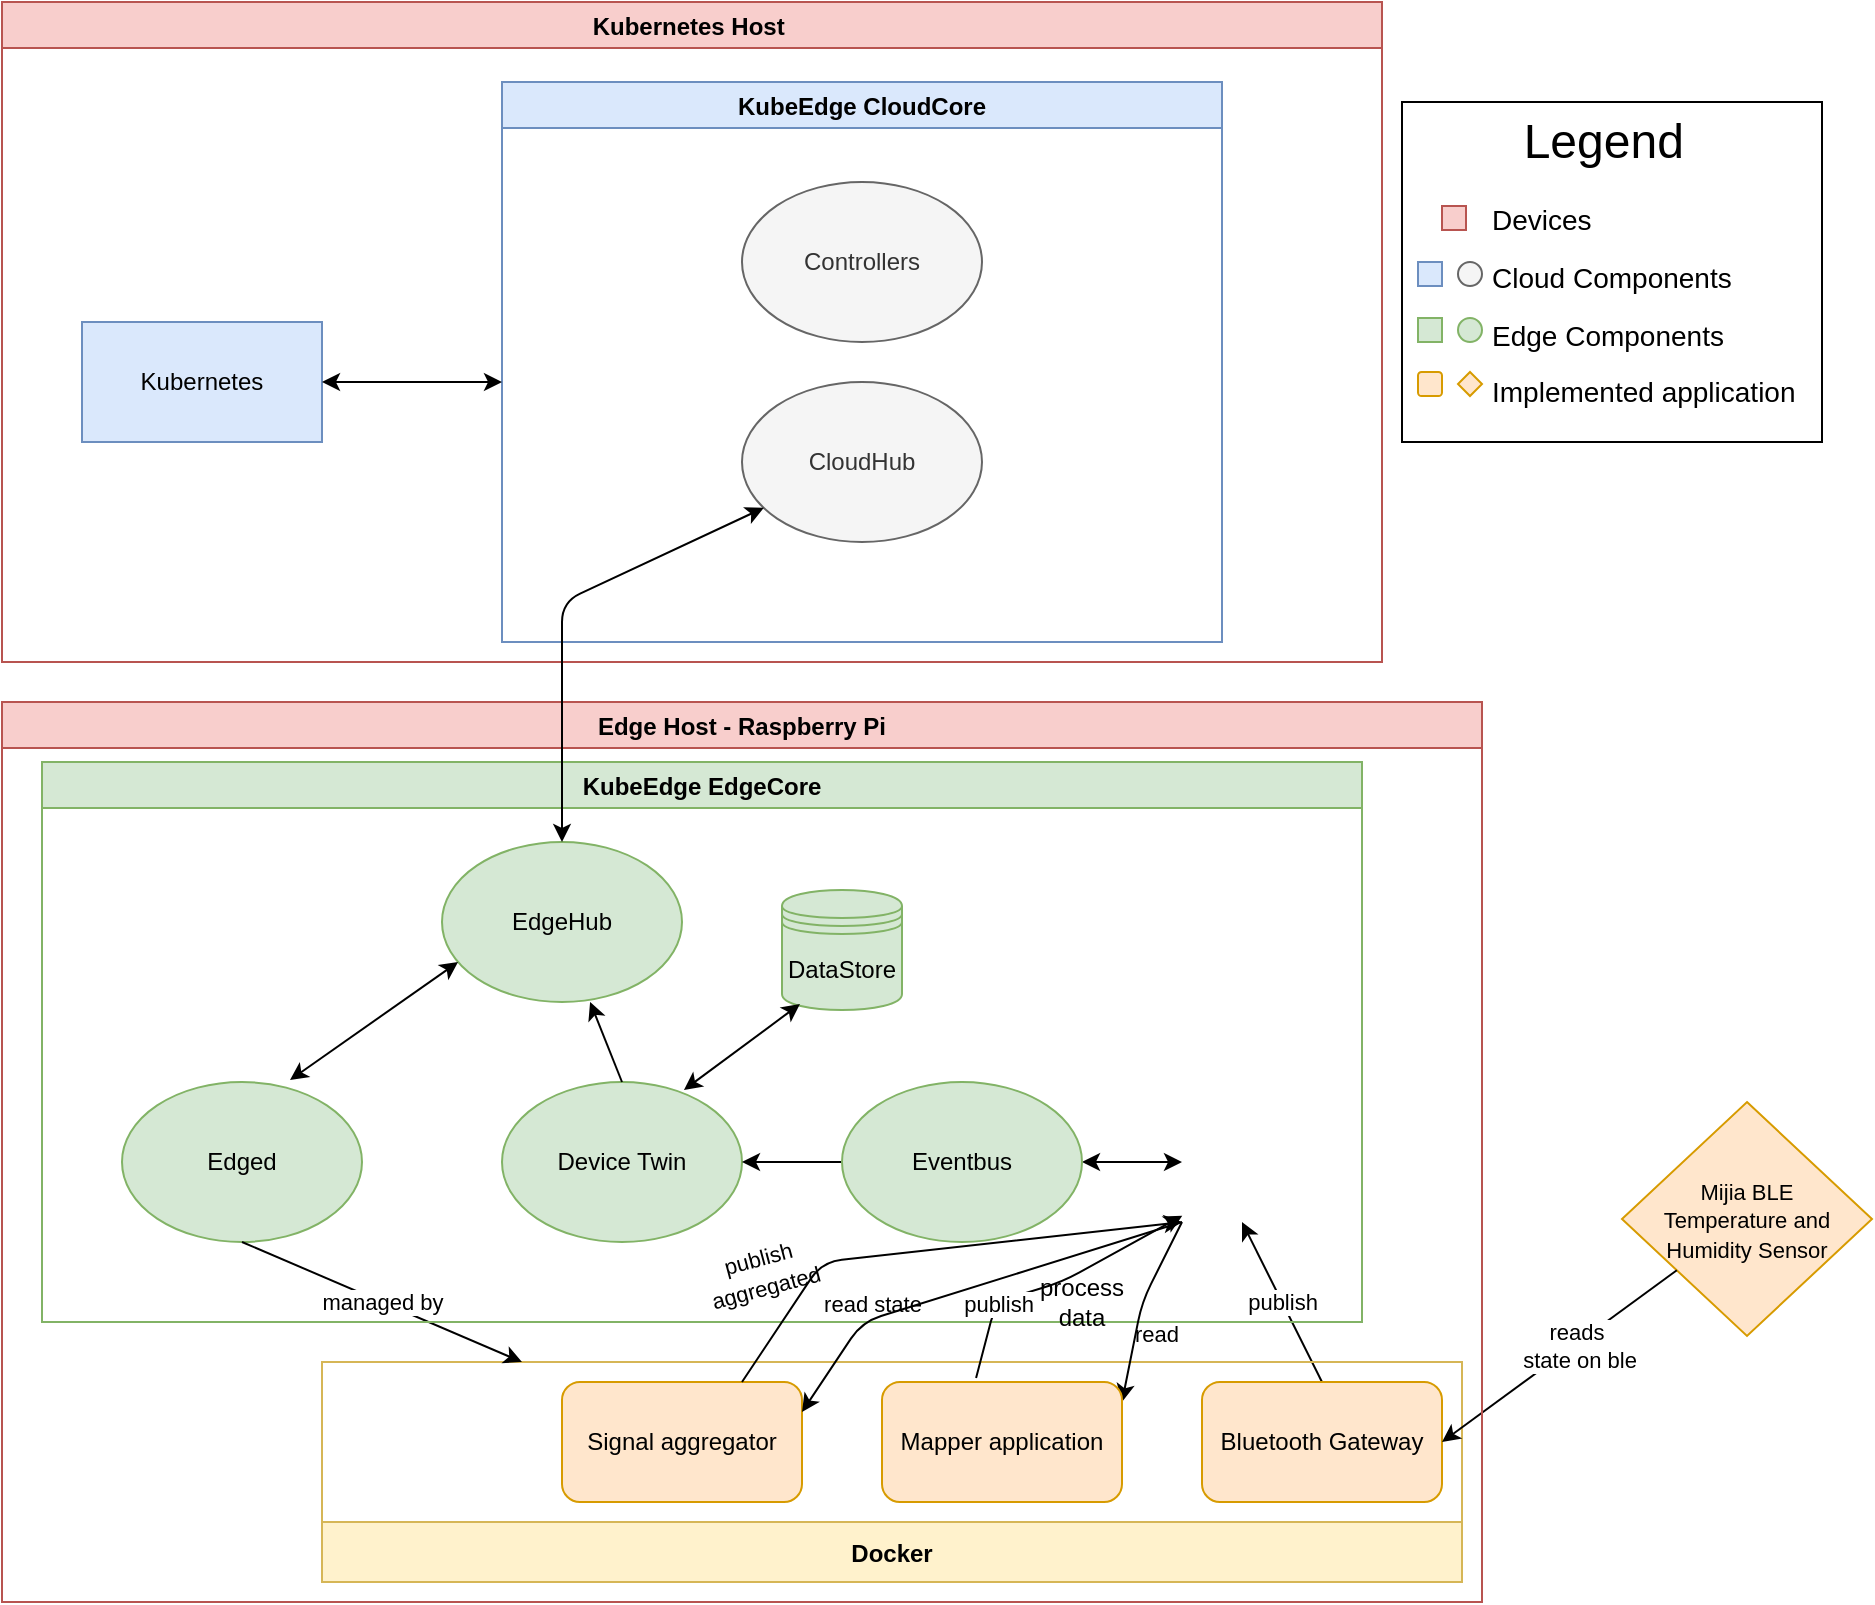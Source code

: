 <mxfile version="15.8.7" type="device"><diagram id="oH_WaApHHXcV6CkFzTGJ" name="Page-1"><mxGraphModel dx="946" dy="672" grid="1" gridSize="10" guides="1" tooltips="1" connect="1" arrows="1" fold="1" page="1" pageScale="1" pageWidth="1169" pageHeight="827" math="0" shadow="0"><root><mxCell id="0"/><mxCell id="1" parent="0"/><mxCell id="12OhkxzsGymuenFKaiSf-7" value="EdgeHub" style="ellipse;whiteSpace=wrap;html=1;fillColor=#d5e8d4;strokeColor=#82b366;" parent="1" vertex="1"><mxGeometry x="270" y="430" width="120" height="80" as="geometry"/></mxCell><mxCell id="12OhkxzsGymuenFKaiSf-8" value="Device Twin" style="ellipse;whiteSpace=wrap;html=1;fillColor=#d5e8d4;strokeColor=#82b366;" parent="1" vertex="1"><mxGeometry x="300" y="550" width="120" height="80" as="geometry"/></mxCell><mxCell id="AnsxF-94lp9Sh54C-K4z-2" value="" style="shape=image;verticalLabelPosition=bottom;labelBackgroundColor=#ffffff;verticalAlign=top;aspect=fixed;imageAspect=0;image=https://res.cloudinary.com/canonical/image/fetch/f_auto,q_auto,fl_sanitize,w_60,h_60/https://dashboard.snapcraft.io/site_media/appmedia/2018/08/mosquitto-logo-only.svg.png;" parent="1" vertex="1"><mxGeometry x="640" y="560" width="60" height="60" as="geometry"/></mxCell><mxCell id="AnsxF-94lp9Sh54C-K4z-3" value="" style="endArrow=classic;startArrow=classic;html=1;entryX=0;entryY=0.5;entryDx=0;entryDy=0;exitX=1;exitY=0.5;exitDx=0;exitDy=0;" parent="1" source="12OhkxzsGymuenFKaiSf-9" target="AnsxF-94lp9Sh54C-K4z-2" edge="1"><mxGeometry width="50" height="50" relative="1" as="geometry"><mxPoint x="520" y="630" as="sourcePoint"/><mxPoint x="570" y="580" as="targetPoint"/></mxGeometry></mxCell><mxCell id="AnsxF-94lp9Sh54C-K4z-4" value="" style="endArrow=classic;html=1;entryX=1;entryY=0.5;entryDx=0;entryDy=0;exitX=0;exitY=0.5;exitDx=0;exitDy=0;" parent="1" source="12OhkxzsGymuenFKaiSf-9" target="12OhkxzsGymuenFKaiSf-8" edge="1"><mxGeometry width="50" height="50" relative="1" as="geometry"><mxPoint x="520" y="630" as="sourcePoint"/><mxPoint x="570" y="580" as="targetPoint"/></mxGeometry></mxCell><mxCell id="AnsxF-94lp9Sh54C-K4z-9" value="&lt;span style=&quot;color: rgb(0 , 0 , 0) ; font-family: &amp;#34;helvetica&amp;#34; ; font-size: 11px ; font-style: normal ; font-weight: 400 ; letter-spacing: normal ; text-align: center ; text-indent: 0px ; text-transform: none ; word-spacing: 0px ; display: inline ; float: none&quot;&gt;Mijia BLE&lt;br&gt;Temperature and Humidity Sensor&lt;/span&gt;" style="rhombus;whiteSpace=wrap;html=1;fillColor=#ffe6cc;strokeColor=#d79b00;" parent="1" vertex="1"><mxGeometry x="860" y="560" width="125" height="117" as="geometry"/></mxCell><mxCell id="AnsxF-94lp9Sh54C-K4z-10" value="" style="endArrow=classic;html=1;entryX=0.5;entryY=1;entryDx=0;entryDy=0;exitX=0.5;exitY=0;exitDx=0;exitDy=0;" parent="1" source="12OhkxzsGymuenFKaiSf-11" target="AnsxF-94lp9Sh54C-K4z-2" edge="1"><mxGeometry relative="1" as="geometry"><mxPoint x="430" y="770" as="sourcePoint"/><mxPoint x="530" y="770" as="targetPoint"/></mxGeometry></mxCell><mxCell id="AnsxF-94lp9Sh54C-K4z-11" value="publish" style="edgeLabel;resizable=0;html=1;align=center;verticalAlign=middle;" parent="AnsxF-94lp9Sh54C-K4z-10" connectable="0" vertex="1"><mxGeometry relative="1" as="geometry"/></mxCell><mxCell id="AnsxF-94lp9Sh54C-K4z-17" value="DataStore" style="shape=datastore;whiteSpace=wrap;html=1;fillColor=#d5e8d4;strokeColor=#82b366;" parent="1" vertex="1"><mxGeometry x="440" y="454" width="60" height="60" as="geometry"/></mxCell><mxCell id="AnsxF-94lp9Sh54C-K4z-23" value="Edged" style="ellipse;whiteSpace=wrap;html=1;fillColor=#d5e8d4;strokeColor=#82b366;" parent="1" vertex="1"><mxGeometry x="110" y="550" width="120" height="80" as="geometry"/></mxCell><mxCell id="AnsxF-94lp9Sh54C-K4z-24" value="" style="endArrow=classic;startArrow=classic;html=1;exitX=0.7;exitY=-0.012;exitDx=0;exitDy=0;exitPerimeter=0;entryX=0.067;entryY=0.75;entryDx=0;entryDy=0;entryPerimeter=0;" parent="1" source="AnsxF-94lp9Sh54C-K4z-23" target="12OhkxzsGymuenFKaiSf-7" edge="1"><mxGeometry width="50" height="50" relative="1" as="geometry"><mxPoint x="220" y="540" as="sourcePoint"/><mxPoint x="270" y="490" as="targetPoint"/></mxGeometry></mxCell><mxCell id="AnsxF-94lp9Sh54C-K4z-25" value="" style="endArrow=classic;html=1;entryX=0.617;entryY=1;entryDx=0;entryDy=0;entryPerimeter=0;exitX=0.5;exitY=0;exitDx=0;exitDy=0;" parent="1" source="12OhkxzsGymuenFKaiSf-8" target="12OhkxzsGymuenFKaiSf-7" edge="1"><mxGeometry width="50" height="50" relative="1" as="geometry"><mxPoint x="450" y="710" as="sourcePoint"/><mxPoint x="500" y="660" as="targetPoint"/></mxGeometry></mxCell><mxCell id="AnsxF-94lp9Sh54C-K4z-26" value="" style="endArrow=classic;startArrow=classic;html=1;exitX=0.758;exitY=0.05;exitDx=0;exitDy=0;exitPerimeter=0;entryX=0.15;entryY=0.95;entryDx=0;entryDy=0;entryPerimeter=0;" parent="1" source="12OhkxzsGymuenFKaiSf-8" target="AnsxF-94lp9Sh54C-K4z-17" edge="1"><mxGeometry width="50" height="50" relative="1" as="geometry"><mxPoint x="390" y="560" as="sourcePoint"/><mxPoint x="440" y="510" as="targetPoint"/></mxGeometry></mxCell><mxCell id="AnsxF-94lp9Sh54C-K4z-27" value="Docker" style="swimlane;fillColor=#fff2cc;startSize=30;flipV=1;strokeColor=#d6b656;" parent="1" vertex="1"><mxGeometry x="210" y="690" width="570" height="110" as="geometry"><mxRectangle x="170" y="620" width="90" height="110" as="alternateBounds"/></mxGeometry></mxCell><mxCell id="12OhkxzsGymuenFKaiSf-11" value="Bluetooth Gateway" style="rounded=1;whiteSpace=wrap;html=1;fillColor=#ffe6cc;strokeColor=#d79b00;" parent="AnsxF-94lp9Sh54C-K4z-27" vertex="1"><mxGeometry x="440" y="10" width="120" height="60" as="geometry"/></mxCell><mxCell id="IsAHk6qNuBPSFy00uia0-1" value="Signal aggregator" style="rounded=1;whiteSpace=wrap;html=1;fillColor=#ffe6cc;strokeColor=#d79b00;" parent="AnsxF-94lp9Sh54C-K4z-27" vertex="1"><mxGeometry x="120" y="10" width="120" height="60" as="geometry"/></mxCell><mxCell id="AnsxF-94lp9Sh54C-K4z-34" value="" style="endArrow=classic;html=1;exitX=0.5;exitY=1;exitDx=0;exitDy=0;" parent="1" source="AnsxF-94lp9Sh54C-K4z-23" edge="1"><mxGeometry relative="1" as="geometry"><mxPoint x="150" y="660" as="sourcePoint"/><mxPoint x="310" y="690" as="targetPoint"/></mxGeometry></mxCell><mxCell id="AnsxF-94lp9Sh54C-K4z-35" value="managed by" style="edgeLabel;resizable=0;html=1;align=center;verticalAlign=middle;" parent="AnsxF-94lp9Sh54C-K4z-34" connectable="0" vertex="1"><mxGeometry relative="1" as="geometry"/></mxCell><mxCell id="AnsxF-94lp9Sh54C-K4z-36" value="KubeEdge EdgeCore" style="swimlane;fillColor=#d5e8d4;strokeColor=#82b366;" parent="1" vertex="1"><mxGeometry x="70" y="390" width="660" height="280" as="geometry"/></mxCell><mxCell id="12OhkxzsGymuenFKaiSf-9" value="Eventbus" style="ellipse;whiteSpace=wrap;html=1;fillColor=#d5e8d4;strokeColor=#82b366;" parent="AnsxF-94lp9Sh54C-K4z-36" vertex="1"><mxGeometry x="400" y="160" width="120" height="80" as="geometry"/></mxCell><mxCell id="zqTOvpFKbbeMaFAmrcQu-3" value="&lt;font style=&quot;font-size: 11px&quot;&gt;publish aggregated&lt;/font&gt;" style="text;html=1;strokeColor=none;fillColor=none;align=center;verticalAlign=middle;whiteSpace=wrap;rounded=0;labelBackgroundColor=none;rotation=-15;" parent="AnsxF-94lp9Sh54C-K4z-36" vertex="1"><mxGeometry x="330" y="240" width="60" height="30" as="geometry"/></mxCell><mxCell id="AnsxF-94lp9Sh54C-K4z-37" value="CloudHub" style="ellipse;whiteSpace=wrap;html=1;fillColor=#f5f5f5;strokeColor=#666666;fontColor=#333333;" parent="1" vertex="1"><mxGeometry x="420" y="200" width="120" height="80" as="geometry"/></mxCell><mxCell id="AnsxF-94lp9Sh54C-K4z-38" value="Kubernetes" style="rounded=0;whiteSpace=wrap;html=1;fillColor=#dae8fc;strokeColor=#6c8ebf;" parent="1" vertex="1"><mxGeometry x="90" y="170" width="120" height="60" as="geometry"/></mxCell><mxCell id="AnsxF-94lp9Sh54C-K4z-40" value="KubeEdge CloudCore" style="swimlane;fillColor=#dae8fc;strokeColor=#6c8ebf;" parent="1" vertex="1"><mxGeometry x="300" y="50" width="360" height="280" as="geometry"/></mxCell><mxCell id="AnsxF-94lp9Sh54C-K4z-39" value="Controllers" style="ellipse;whiteSpace=wrap;html=1;fillColor=#f5f5f5;strokeColor=#666666;fontColor=#333333;" parent="AnsxF-94lp9Sh54C-K4z-40" vertex="1"><mxGeometry x="120" y="50" width="120" height="80" as="geometry"/></mxCell><mxCell id="AnsxF-94lp9Sh54C-K4z-44" value="" style="endArrow=classic;startArrow=classic;html=1;exitX=1;exitY=0.5;exitDx=0;exitDy=0;" parent="1" source="AnsxF-94lp9Sh54C-K4z-38" edge="1"><mxGeometry width="50" height="50" relative="1" as="geometry"><mxPoint x="430" y="360" as="sourcePoint"/><mxPoint x="300" y="200" as="targetPoint"/></mxGeometry></mxCell><mxCell id="4EsovbHgNXATDf14G56l-1" value="" style="endArrow=classic;html=1;entryX=1;entryY=0.167;entryDx=0;entryDy=0;entryPerimeter=0;exitX=0;exitY=1;exitDx=0;exitDy=0;" parent="1" source="AnsxF-94lp9Sh54C-K4z-2" target="12OhkxzsGymuenFKaiSf-10" edge="1"><mxGeometry relative="1" as="geometry"><mxPoint x="530" y="660" as="sourcePoint"/><mxPoint x="630" y="660" as="targetPoint"/><Array as="points"><mxPoint x="620" y="660"/></Array></mxGeometry></mxCell><mxCell id="4EsovbHgNXATDf14G56l-2" value="read" style="edgeLabel;resizable=0;html=1;align=center;verticalAlign=middle;labelBackgroundColor=none;" parent="4EsovbHgNXATDf14G56l-1" connectable="0" vertex="1"><mxGeometry relative="1" as="geometry"><mxPoint x="7" y="13" as="offset"/></mxGeometry></mxCell><mxCell id="4EsovbHgNXATDf14G56l-4" value="process data" style="text;html=1;strokeColor=none;align=center;verticalAlign=middle;whiteSpace=wrap;rounded=0;rotation=0;fillColor=none;" parent="1" vertex="1"><mxGeometry x="570" y="650" width="40" height="20" as="geometry"/></mxCell><mxCell id="4EsovbHgNXATDf14G56l-5" value="" style="endArrow=classic;html=1;exitX=0.392;exitY=-0.033;exitDx=0;exitDy=0;exitPerimeter=0;entryX=0.002;entryY=0.948;entryDx=0;entryDy=0;entryPerimeter=0;" parent="1" source="12OhkxzsGymuenFKaiSf-10" target="AnsxF-94lp9Sh54C-K4z-2" edge="1"><mxGeometry relative="1" as="geometry"><mxPoint x="507.52" y="680" as="sourcePoint"/><mxPoint x="640" y="606.44" as="targetPoint"/><Array as="points"><mxPoint x="547" y="660"/><mxPoint x="580" y="650"/></Array></mxGeometry></mxCell><mxCell id="4EsovbHgNXATDf14G56l-6" value="publish" style="edgeLabel;resizable=0;html=1;align=center;verticalAlign=middle;" parent="4EsovbHgNXATDf14G56l-5" connectable="0" vertex="1"><mxGeometry relative="1" as="geometry"><mxPoint x="-30" y="10" as="offset"/></mxGeometry></mxCell><mxCell id="mRcr8wu7etXf8s4YBtc--1" value="" style="endArrow=classic;html=1;entryX=1;entryY=0.5;entryDx=0;entryDy=0;" parent="1" source="AnsxF-94lp9Sh54C-K4z-9" target="12OhkxzsGymuenFKaiSf-11" edge="1"><mxGeometry relative="1" as="geometry"><mxPoint x="770" y="730" as="sourcePoint"/><mxPoint x="870" y="730" as="targetPoint"/></mxGeometry></mxCell><mxCell id="mRcr8wu7etXf8s4YBtc--2" value="reads&lt;br&gt;&amp;nbsp;state on ble" style="edgeLabel;resizable=0;html=1;align=center;verticalAlign=middle;labelBackgroundColor=default;" parent="mRcr8wu7etXf8s4YBtc--1" connectable="0" vertex="1"><mxGeometry relative="1" as="geometry"><mxPoint x="8" y="-5" as="offset"/></mxGeometry></mxCell><mxCell id="IsAHk6qNuBPSFy00uia0-4" value="" style="endArrow=classic;html=1;exitX=0.75;exitY=0;exitDx=0;exitDy=0;entryX=0;entryY=1;entryDx=0;entryDy=0;" parent="1" source="IsAHk6qNuBPSFy00uia0-1" target="AnsxF-94lp9Sh54C-K4z-2" edge="1"><mxGeometry relative="1" as="geometry"><mxPoint x="370" y="610" as="sourcePoint"/><mxPoint x="470" y="610" as="targetPoint"/><Array as="points"><mxPoint x="460" y="640"/></Array></mxGeometry></mxCell><mxCell id="IsAHk6qNuBPSFy00uia0-5" value="read state" style="edgeLabel;resizable=0;html=1;align=center;verticalAlign=middle;labelBackgroundColor=none;" parent="IsAHk6qNuBPSFy00uia0-4" connectable="0" vertex="1"><mxGeometry relative="1" as="geometry"><mxPoint x="-29" y="27" as="offset"/></mxGeometry></mxCell><mxCell id="IsAHk6qNuBPSFy00uia0-10" value="" style="endArrow=classic;html=1;exitX=0;exitY=1;exitDx=0;exitDy=0;entryX=1;entryY=0.25;entryDx=0;entryDy=0;" parent="1" source="AnsxF-94lp9Sh54C-K4z-2" target="IsAHk6qNuBPSFy00uia0-1" edge="1"><mxGeometry relative="1" as="geometry"><mxPoint x="430" y="660" as="sourcePoint"/><mxPoint x="530" y="660" as="targetPoint"/><Array as="points"><mxPoint x="480" y="670"/></Array></mxGeometry></mxCell><mxCell id="ww52XeGwmt_Kul9LaO50-2" value="Kubernetes Host " style="swimlane;fillColor=#f8cecc;strokeColor=#b85450;" parent="1" vertex="1"><mxGeometry x="50" y="10" width="690" height="330" as="geometry"/></mxCell><mxCell id="ww52XeGwmt_Kul9LaO50-3" value="Edge Host - Raspberry Pi" style="swimlane;labelBackgroundColor=none;fillColor=#f8cecc;strokeColor=#b85450;" parent="1" vertex="1"><mxGeometry x="50" y="360" width="740" height="450" as="geometry"/></mxCell><mxCell id="12OhkxzsGymuenFKaiSf-10" value="Mapper application" style="rounded=1;whiteSpace=wrap;html=1;fillColor=#ffe6cc;strokeColor=#d79b00;" parent="ww52XeGwmt_Kul9LaO50-3" vertex="1"><mxGeometry x="440" y="340" width="120" height="60" as="geometry"/></mxCell><mxCell id="AnsxF-94lp9Sh54C-K4z-42" value="" style="endArrow=classic;startArrow=classic;html=1;exitX=0.5;exitY=0;exitDx=0;exitDy=0;" parent="1" source="12OhkxzsGymuenFKaiSf-7" target="AnsxF-94lp9Sh54C-K4z-37" edge="1"><mxGeometry width="50" height="50" relative="1" as="geometry"><mxPoint x="430" y="360" as="sourcePoint"/><mxPoint x="420" y="330" as="targetPoint"/><Array as="points"><mxPoint x="330" y="310"/></Array></mxGeometry></mxCell><mxCell id="lTbduQWDFd2ZZ5d5R2QZ-1" value="&lt;h1 style=&quot;text-align: center&quot;&gt;&lt;span style=&quot;font-weight: normal&quot;&gt;Legend&lt;/span&gt;&lt;/h1&gt;&lt;blockquote style=&quot;margin: 0 0 0 40px ; border: none ; padding: 0px&quot;&gt;&lt;p&gt;&lt;font style=&quot;font-size: 14px&quot;&gt;Devices&lt;/font&gt;&lt;/p&gt;&lt;p&gt;&lt;font style=&quot;font-size: 14px&quot;&gt;Cloud Components&lt;/font&gt;&lt;/p&gt;&lt;p&gt;&lt;font style=&quot;font-size: 14px&quot;&gt;Edge Components&lt;/font&gt;&lt;/p&gt;&lt;p&gt;&lt;span style=&quot;font-size: 14px&quot;&gt;Implemented application&lt;/span&gt;&lt;/p&gt;&lt;p&gt;&lt;br&gt;&lt;/p&gt;&lt;/blockquote&gt;" style="text;html=1;strokeColor=default;fillColor=none;spacing=5;spacingTop=-20;whiteSpace=wrap;overflow=hidden;rounded=0;" parent="1" vertex="1"><mxGeometry x="750" y="60" width="210" height="170" as="geometry"/></mxCell><mxCell id="lTbduQWDFd2ZZ5d5R2QZ-2" value="" style="rounded=0;whiteSpace=wrap;html=1;fontSize=14;fillColor=#f8cecc;strokeColor=#b85450;" parent="1" vertex="1"><mxGeometry x="770" y="112" width="12" height="12" as="geometry"/></mxCell><mxCell id="lTbduQWDFd2ZZ5d5R2QZ-3" value="" style="rounded=0;whiteSpace=wrap;html=1;fontSize=14;fillColor=#dae8fc;strokeColor=#6c8ebf;" parent="1" vertex="1"><mxGeometry x="758" y="140" width="12" height="12" as="geometry"/></mxCell><mxCell id="lTbduQWDFd2ZZ5d5R2QZ-4" value="" style="ellipse;whiteSpace=wrap;html=1;aspect=fixed;fontSize=14;strokeColor=#666666;fillColor=#f5f5f5;fontColor=#333333;" parent="1" vertex="1"><mxGeometry x="778" y="140" width="12" height="12" as="geometry"/></mxCell><mxCell id="lTbduQWDFd2ZZ5d5R2QZ-6" value="" style="rounded=0;whiteSpace=wrap;html=1;fontSize=14;fillColor=#d5e8d4;strokeColor=#82b366;" parent="1" vertex="1"><mxGeometry x="758" y="168" width="12" height="12" as="geometry"/></mxCell><mxCell id="lTbduQWDFd2ZZ5d5R2QZ-8" value="" style="ellipse;whiteSpace=wrap;html=1;aspect=fixed;fontSize=14;strokeColor=#82b366;fillColor=#d5e8d4;" parent="1" vertex="1"><mxGeometry x="778" y="168" width="12" height="12" as="geometry"/></mxCell><mxCell id="lTbduQWDFd2ZZ5d5R2QZ-9" value="" style="rounded=1;whiteSpace=wrap;html=1;fontSize=14;fillColor=#ffe6cc;strokeColor=#d79b00;" parent="1" vertex="1"><mxGeometry x="758" y="195" width="12" height="12" as="geometry"/></mxCell><mxCell id="lTbduQWDFd2ZZ5d5R2QZ-10" value="" style="rhombus;whiteSpace=wrap;html=1;fontSize=14;strokeColor=#d79b00;fillColor=#ffe6cc;" parent="1" vertex="1"><mxGeometry x="778" y="195" width="12" height="12" as="geometry"/></mxCell></root></mxGraphModel></diagram></mxfile>
